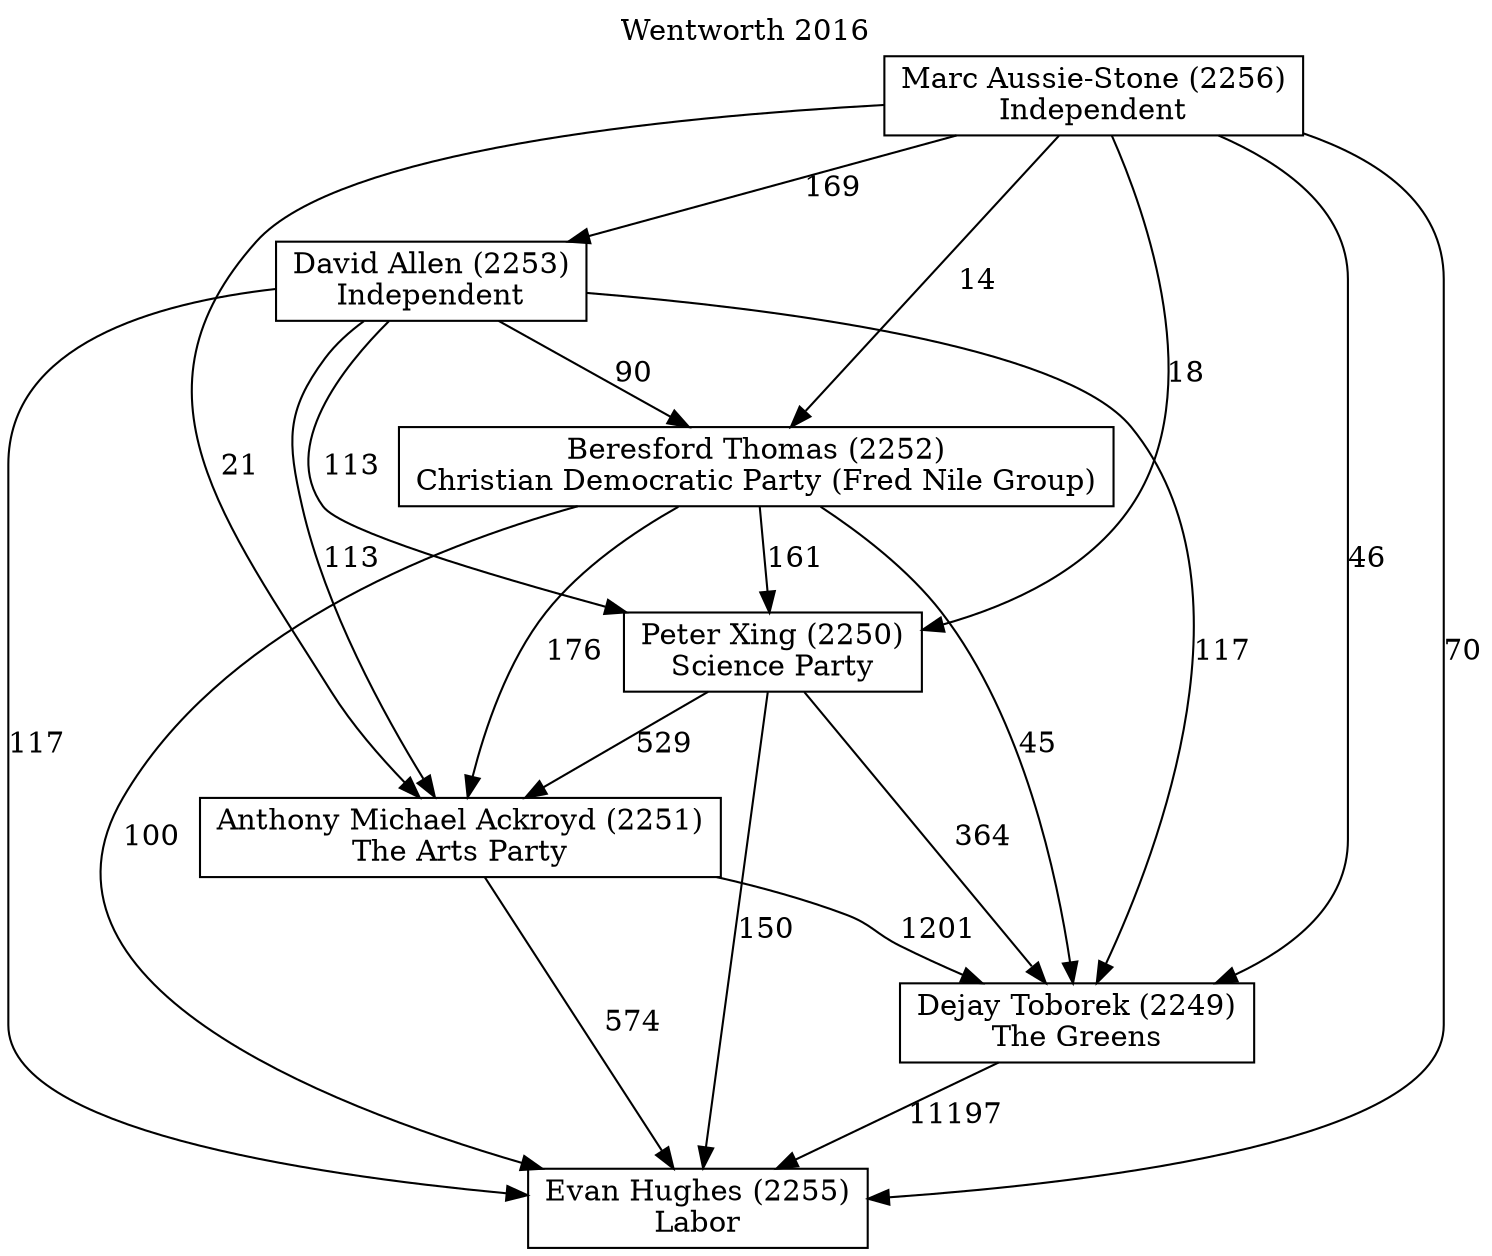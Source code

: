 // House preference flow
digraph "Evan Hughes (2255)_Wentworth_2016" {
	graph [label="Wentworth 2016" labelloc=t mclimit=10]
	node [shape=box]
	"Evan Hughes (2255)" [label="Evan Hughes (2255)
Labor"]
	"Anthony Michael Ackroyd (2251)" [label="Anthony Michael Ackroyd (2251)
The Arts Party"]
	"David Allen (2253)" [label="David Allen (2253)
Independent"]
	"Marc Aussie-Stone (2256)" [label="Marc Aussie-Stone (2256)
Independent"]
	"Peter Xing (2250)" [label="Peter Xing (2250)
Science Party"]
	"Dejay Toborek (2249)" [label="Dejay Toborek (2249)
The Greens"]
	"Beresford Thomas (2252)" [label="Beresford Thomas (2252)
Christian Democratic Party (Fred Nile Group)"]
	"Dejay Toborek (2249)" -> "Evan Hughes (2255)" [label=11197]
	"Marc Aussie-Stone (2256)" -> "Dejay Toborek (2249)" [label=46]
	"Peter Xing (2250)" -> "Dejay Toborek (2249)" [label=364]
	"Peter Xing (2250)" -> "Evan Hughes (2255)" [label=150]
	"Beresford Thomas (2252)" -> "Dejay Toborek (2249)" [label=45]
	"Marc Aussie-Stone (2256)" -> "Evan Hughes (2255)" [label=70]
	"David Allen (2253)" -> "Beresford Thomas (2252)" [label=90]
	"David Allen (2253)" -> "Dejay Toborek (2249)" [label=117]
	"David Allen (2253)" -> "Peter Xing (2250)" [label=113]
	"Beresford Thomas (2252)" -> "Anthony Michael Ackroyd (2251)" [label=176]
	"Marc Aussie-Stone (2256)" -> "Peter Xing (2250)" [label=18]
	"Marc Aussie-Stone (2256)" -> "David Allen (2253)" [label=169]
	"Anthony Michael Ackroyd (2251)" -> "Evan Hughes (2255)" [label=574]
	"Peter Xing (2250)" -> "Anthony Michael Ackroyd (2251)" [label=529]
	"Marc Aussie-Stone (2256)" -> "Anthony Michael Ackroyd (2251)" [label=21]
	"David Allen (2253)" -> "Anthony Michael Ackroyd (2251)" [label=113]
	"Beresford Thomas (2252)" -> "Peter Xing (2250)" [label=161]
	"Beresford Thomas (2252)" -> "Evan Hughes (2255)" [label=100]
	"Anthony Michael Ackroyd (2251)" -> "Dejay Toborek (2249)" [label=1201]
	"Marc Aussie-Stone (2256)" -> "Beresford Thomas (2252)" [label=14]
	"David Allen (2253)" -> "Evan Hughes (2255)" [label=117]
}
